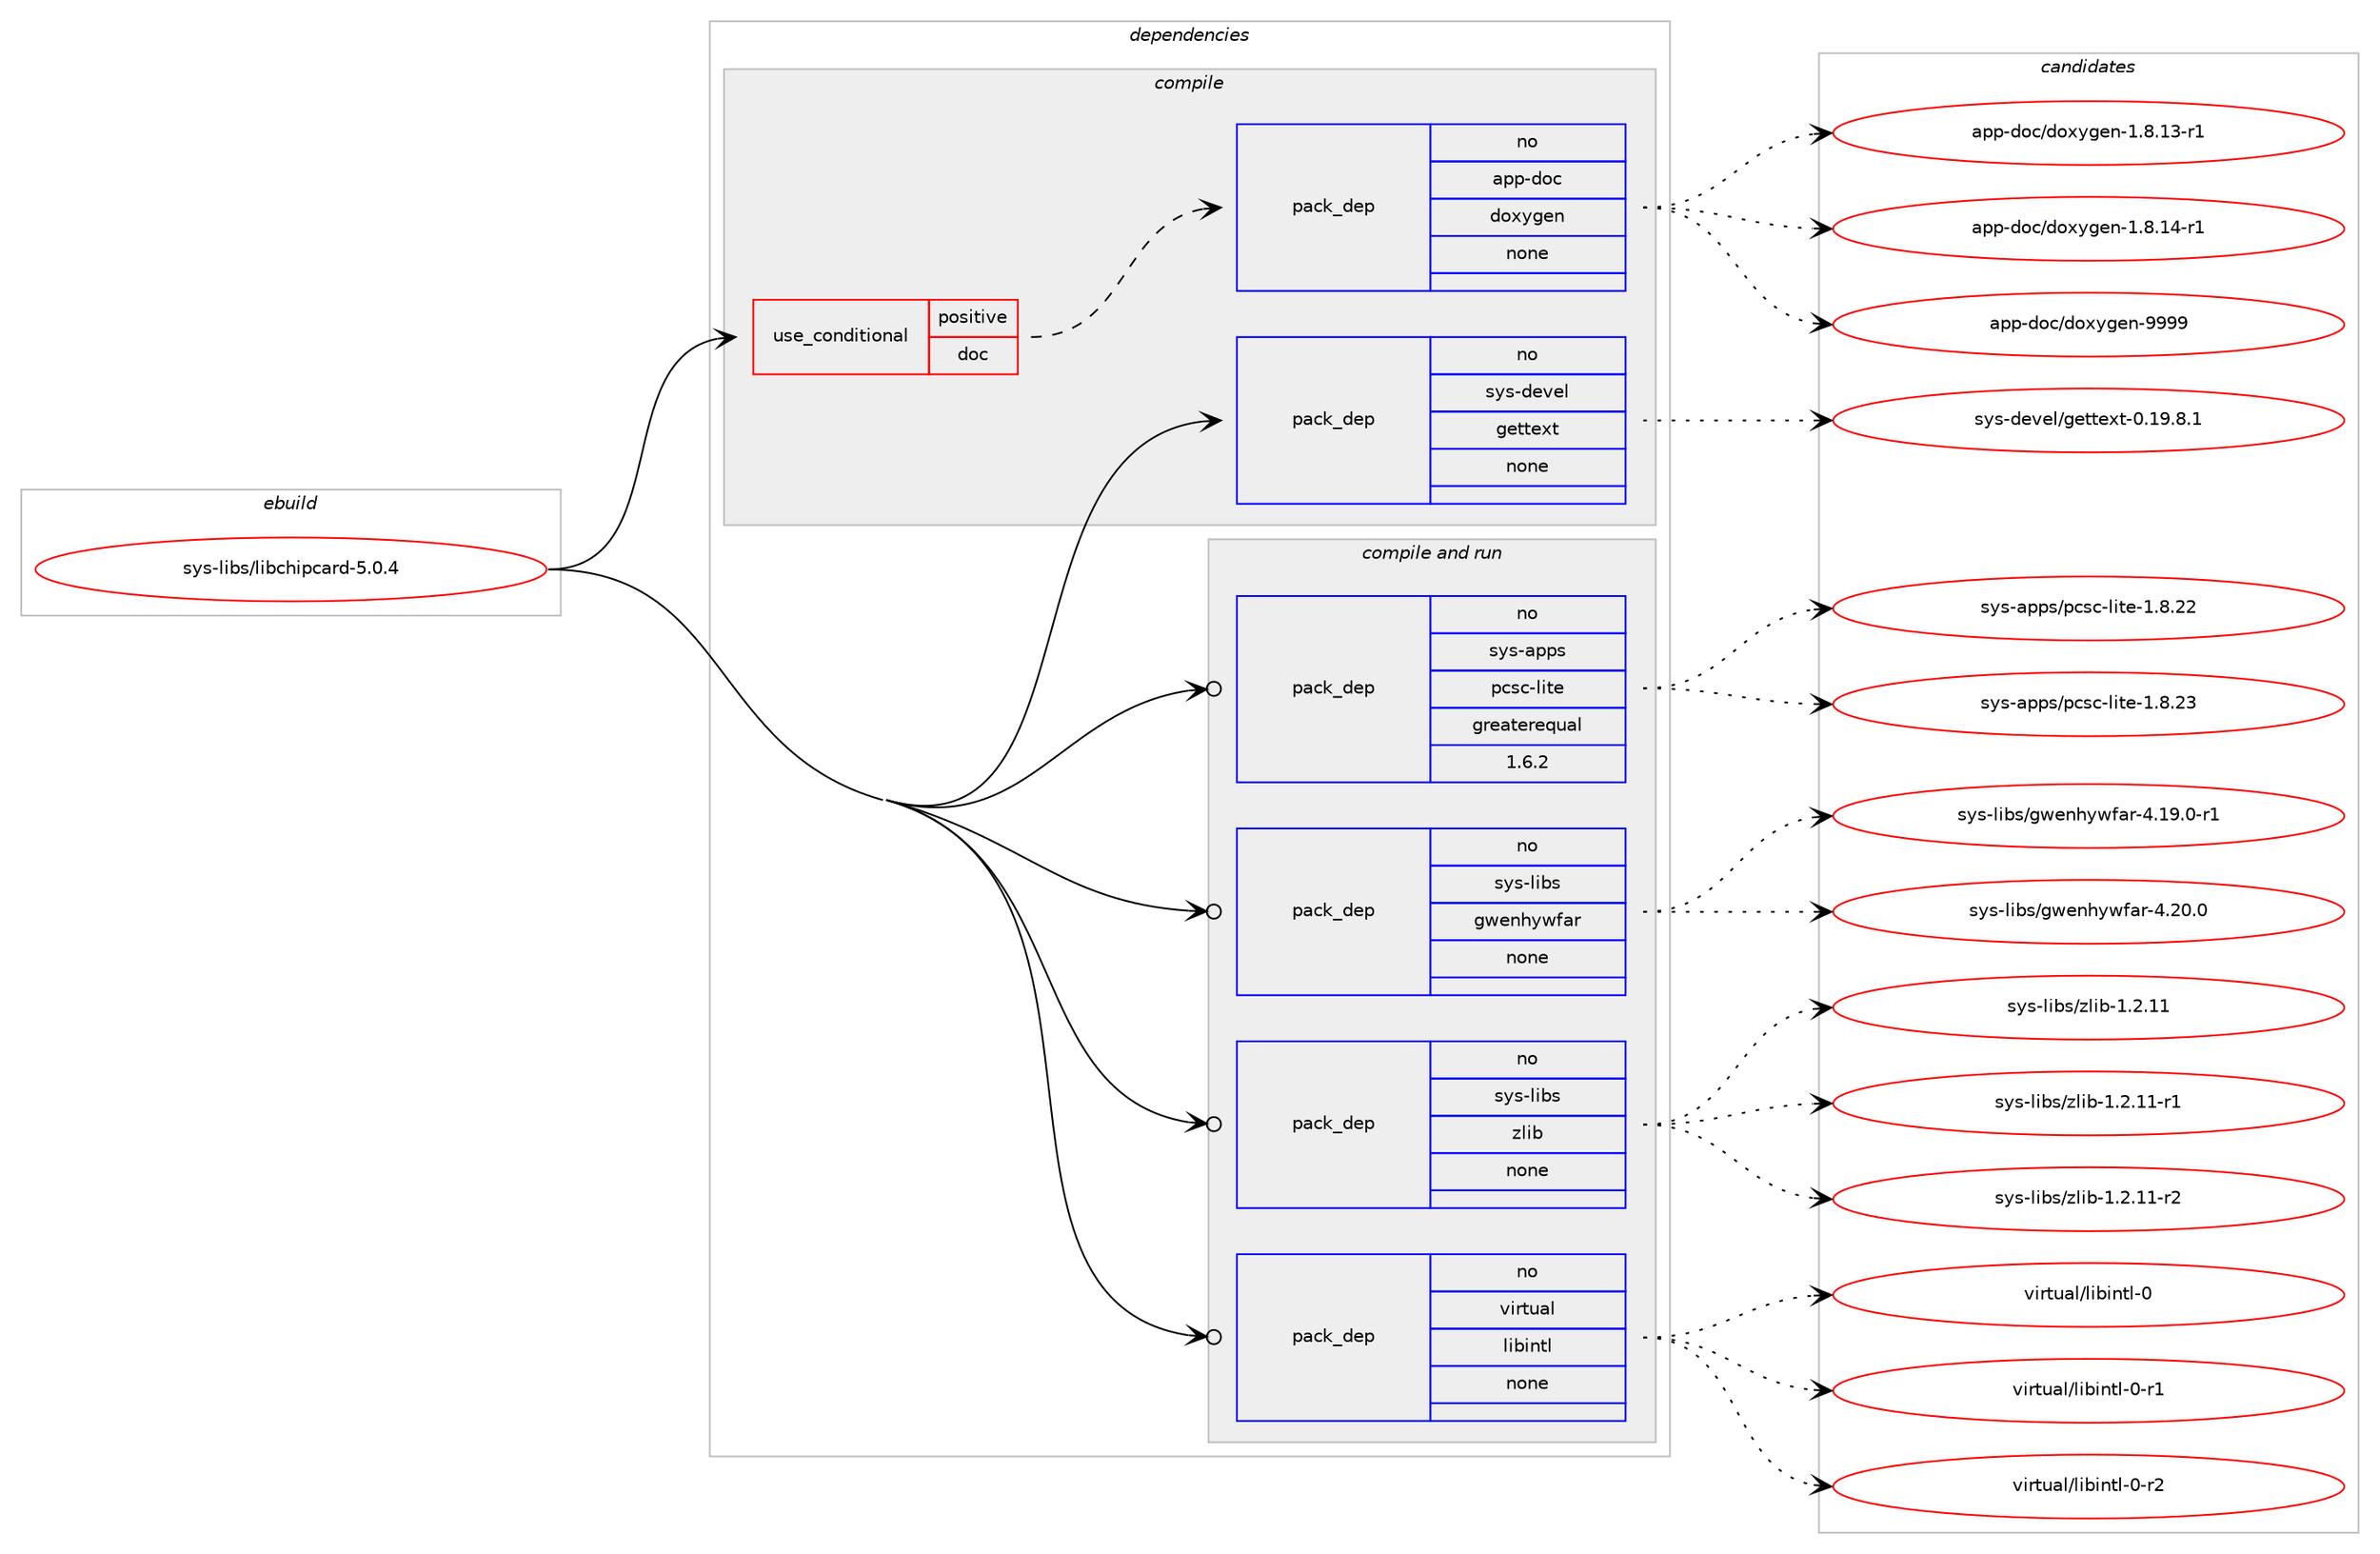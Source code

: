 digraph prolog {

# *************
# Graph options
# *************

newrank=true;
concentrate=true;
compound=true;
graph [rankdir=LR,fontname=Helvetica,fontsize=10,ranksep=1.5];#, ranksep=2.5, nodesep=0.2];
edge  [arrowhead=vee];
node  [fontname=Helvetica,fontsize=10];

# **********
# The ebuild
# **********

subgraph cluster_leftcol {
color=gray;
rank=same;
label=<<i>ebuild</i>>;
id [label="sys-libs/libchipcard-5.0.4", color=red, width=4, href="../sys-libs/libchipcard-5.0.4.svg"];
}

# ****************
# The dependencies
# ****************

subgraph cluster_midcol {
color=gray;
label=<<i>dependencies</i>>;
subgraph cluster_compile {
fillcolor="#eeeeee";
style=filled;
label=<<i>compile</i>>;
subgraph cond590 {
dependency3343 [label=<<TABLE BORDER="0" CELLBORDER="1" CELLSPACING="0" CELLPADDING="4"><TR><TD ROWSPAN="3" CELLPADDING="10">use_conditional</TD></TR><TR><TD>positive</TD></TR><TR><TD>doc</TD></TR></TABLE>>, shape=none, color=red];
subgraph pack2706 {
dependency3344 [label=<<TABLE BORDER="0" CELLBORDER="1" CELLSPACING="0" CELLPADDING="4" WIDTH="220"><TR><TD ROWSPAN="6" CELLPADDING="30">pack_dep</TD></TR><TR><TD WIDTH="110">no</TD></TR><TR><TD>app-doc</TD></TR><TR><TD>doxygen</TD></TR><TR><TD>none</TD></TR><TR><TD></TD></TR></TABLE>>, shape=none, color=blue];
}
dependency3343:e -> dependency3344:w [weight=20,style="dashed",arrowhead="vee"];
}
id:e -> dependency3343:w [weight=20,style="solid",arrowhead="vee"];
subgraph pack2707 {
dependency3345 [label=<<TABLE BORDER="0" CELLBORDER="1" CELLSPACING="0" CELLPADDING="4" WIDTH="220"><TR><TD ROWSPAN="6" CELLPADDING="30">pack_dep</TD></TR><TR><TD WIDTH="110">no</TD></TR><TR><TD>sys-devel</TD></TR><TR><TD>gettext</TD></TR><TR><TD>none</TD></TR><TR><TD></TD></TR></TABLE>>, shape=none, color=blue];
}
id:e -> dependency3345:w [weight=20,style="solid",arrowhead="vee"];
}
subgraph cluster_compileandrun {
fillcolor="#eeeeee";
style=filled;
label=<<i>compile and run</i>>;
subgraph pack2708 {
dependency3346 [label=<<TABLE BORDER="0" CELLBORDER="1" CELLSPACING="0" CELLPADDING="4" WIDTH="220"><TR><TD ROWSPAN="6" CELLPADDING="30">pack_dep</TD></TR><TR><TD WIDTH="110">no</TD></TR><TR><TD>sys-apps</TD></TR><TR><TD>pcsc-lite</TD></TR><TR><TD>greaterequal</TD></TR><TR><TD>1.6.2</TD></TR></TABLE>>, shape=none, color=blue];
}
id:e -> dependency3346:w [weight=20,style="solid",arrowhead="odotvee"];
subgraph pack2709 {
dependency3347 [label=<<TABLE BORDER="0" CELLBORDER="1" CELLSPACING="0" CELLPADDING="4" WIDTH="220"><TR><TD ROWSPAN="6" CELLPADDING="30">pack_dep</TD></TR><TR><TD WIDTH="110">no</TD></TR><TR><TD>sys-libs</TD></TR><TR><TD>gwenhywfar</TD></TR><TR><TD>none</TD></TR><TR><TD></TD></TR></TABLE>>, shape=none, color=blue];
}
id:e -> dependency3347:w [weight=20,style="solid",arrowhead="odotvee"];
subgraph pack2710 {
dependency3348 [label=<<TABLE BORDER="0" CELLBORDER="1" CELLSPACING="0" CELLPADDING="4" WIDTH="220"><TR><TD ROWSPAN="6" CELLPADDING="30">pack_dep</TD></TR><TR><TD WIDTH="110">no</TD></TR><TR><TD>sys-libs</TD></TR><TR><TD>zlib</TD></TR><TR><TD>none</TD></TR><TR><TD></TD></TR></TABLE>>, shape=none, color=blue];
}
id:e -> dependency3348:w [weight=20,style="solid",arrowhead="odotvee"];
subgraph pack2711 {
dependency3349 [label=<<TABLE BORDER="0" CELLBORDER="1" CELLSPACING="0" CELLPADDING="4" WIDTH="220"><TR><TD ROWSPAN="6" CELLPADDING="30">pack_dep</TD></TR><TR><TD WIDTH="110">no</TD></TR><TR><TD>virtual</TD></TR><TR><TD>libintl</TD></TR><TR><TD>none</TD></TR><TR><TD></TD></TR></TABLE>>, shape=none, color=blue];
}
id:e -> dependency3349:w [weight=20,style="solid",arrowhead="odotvee"];
}
subgraph cluster_run {
fillcolor="#eeeeee";
style=filled;
label=<<i>run</i>>;
}
}

# **************
# The candidates
# **************

subgraph cluster_choices {
rank=same;
color=gray;
label=<<i>candidates</i>>;

subgraph choice2706 {
color=black;
nodesep=1;
choice97112112451001119947100111120121103101110454946564649514511449 [label="app-doc/doxygen-1.8.13-r1", color=red, width=4,href="../app-doc/doxygen-1.8.13-r1.svg"];
choice97112112451001119947100111120121103101110454946564649524511449 [label="app-doc/doxygen-1.8.14-r1", color=red, width=4,href="../app-doc/doxygen-1.8.14-r1.svg"];
choice971121124510011199471001111201211031011104557575757 [label="app-doc/doxygen-9999", color=red, width=4,href="../app-doc/doxygen-9999.svg"];
dependency3344:e -> choice97112112451001119947100111120121103101110454946564649514511449:w [style=dotted,weight="100"];
dependency3344:e -> choice97112112451001119947100111120121103101110454946564649524511449:w [style=dotted,weight="100"];
dependency3344:e -> choice971121124510011199471001111201211031011104557575757:w [style=dotted,weight="100"];
}
subgraph choice2707 {
color=black;
nodesep=1;
choice1151211154510010111810110847103101116116101120116454846495746564649 [label="sys-devel/gettext-0.19.8.1", color=red, width=4,href="../sys-devel/gettext-0.19.8.1.svg"];
dependency3345:e -> choice1151211154510010111810110847103101116116101120116454846495746564649:w [style=dotted,weight="100"];
}
subgraph choice2708 {
color=black;
nodesep=1;
choice11512111545971121121154711299115994510810511610145494656465050 [label="sys-apps/pcsc-lite-1.8.22", color=red, width=4,href="../sys-apps/pcsc-lite-1.8.22.svg"];
choice11512111545971121121154711299115994510810511610145494656465051 [label="sys-apps/pcsc-lite-1.8.23", color=red, width=4,href="../sys-apps/pcsc-lite-1.8.23.svg"];
dependency3346:e -> choice11512111545971121121154711299115994510810511610145494656465050:w [style=dotted,weight="100"];
dependency3346:e -> choice11512111545971121121154711299115994510810511610145494656465051:w [style=dotted,weight="100"];
}
subgraph choice2709 {
color=black;
nodesep=1;
choice11512111545108105981154710311910111010412111910297114455246495746484511449 [label="sys-libs/gwenhywfar-4.19.0-r1", color=red, width=4,href="../sys-libs/gwenhywfar-4.19.0-r1.svg"];
choice1151211154510810598115471031191011101041211191029711445524650484648 [label="sys-libs/gwenhywfar-4.20.0", color=red, width=4,href="../sys-libs/gwenhywfar-4.20.0.svg"];
dependency3347:e -> choice11512111545108105981154710311910111010412111910297114455246495746484511449:w [style=dotted,weight="100"];
dependency3347:e -> choice1151211154510810598115471031191011101041211191029711445524650484648:w [style=dotted,weight="100"];
}
subgraph choice2710 {
color=black;
nodesep=1;
choice1151211154510810598115471221081059845494650464949 [label="sys-libs/zlib-1.2.11", color=red, width=4,href="../sys-libs/zlib-1.2.11.svg"];
choice11512111545108105981154712210810598454946504649494511449 [label="sys-libs/zlib-1.2.11-r1", color=red, width=4,href="../sys-libs/zlib-1.2.11-r1.svg"];
choice11512111545108105981154712210810598454946504649494511450 [label="sys-libs/zlib-1.2.11-r2", color=red, width=4,href="../sys-libs/zlib-1.2.11-r2.svg"];
dependency3348:e -> choice1151211154510810598115471221081059845494650464949:w [style=dotted,weight="100"];
dependency3348:e -> choice11512111545108105981154712210810598454946504649494511449:w [style=dotted,weight="100"];
dependency3348:e -> choice11512111545108105981154712210810598454946504649494511450:w [style=dotted,weight="100"];
}
subgraph choice2711 {
color=black;
nodesep=1;
choice1181051141161179710847108105981051101161084548 [label="virtual/libintl-0", color=red, width=4,href="../virtual/libintl-0.svg"];
choice11810511411611797108471081059810511011610845484511449 [label="virtual/libintl-0-r1", color=red, width=4,href="../virtual/libintl-0-r1.svg"];
choice11810511411611797108471081059810511011610845484511450 [label="virtual/libintl-0-r2", color=red, width=4,href="../virtual/libintl-0-r2.svg"];
dependency3349:e -> choice1181051141161179710847108105981051101161084548:w [style=dotted,weight="100"];
dependency3349:e -> choice11810511411611797108471081059810511011610845484511449:w [style=dotted,weight="100"];
dependency3349:e -> choice11810511411611797108471081059810511011610845484511450:w [style=dotted,weight="100"];
}
}

}
